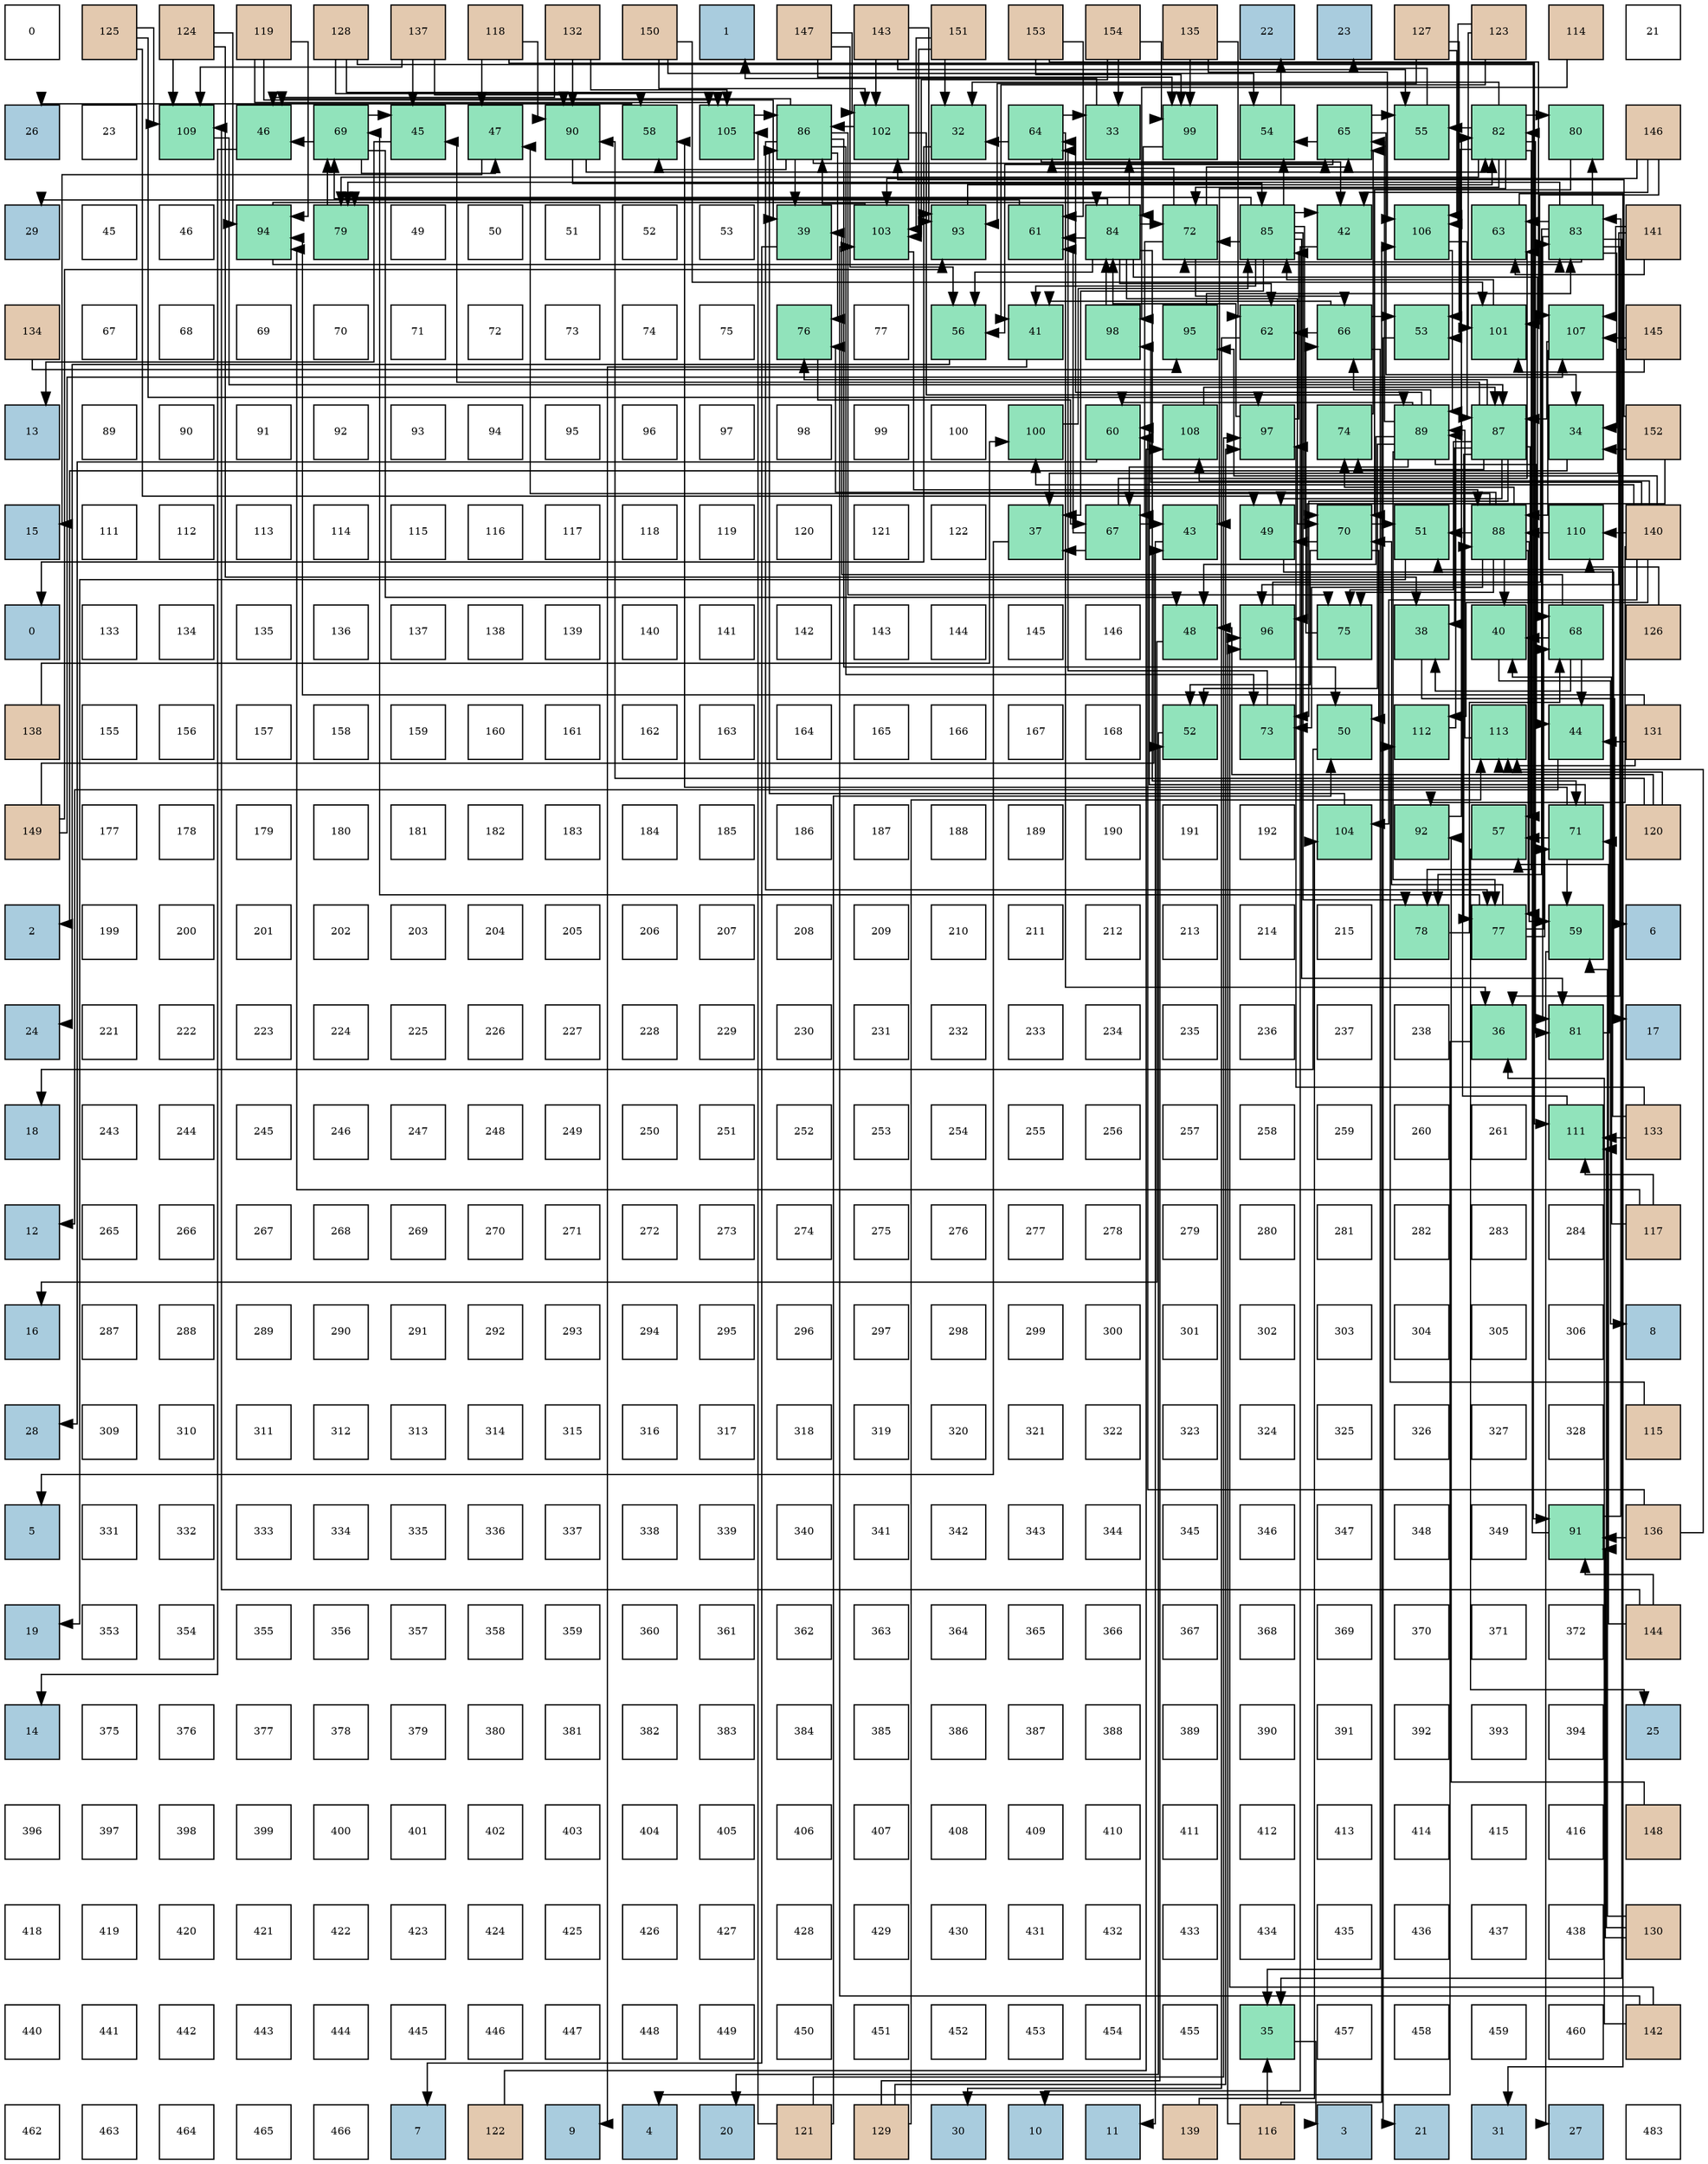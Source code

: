 digraph layout{
 rankdir=TB;
 splines=ortho;
 node [style=filled shape=square fixedsize=true width=0.6];
0[label="0", fontsize=8, fillcolor="#ffffff"];
1[label="125", fontsize=8, fillcolor="#e3c9af"];
2[label="124", fontsize=8, fillcolor="#e3c9af"];
3[label="119", fontsize=8, fillcolor="#e3c9af"];
4[label="128", fontsize=8, fillcolor="#e3c9af"];
5[label="137", fontsize=8, fillcolor="#e3c9af"];
6[label="118", fontsize=8, fillcolor="#e3c9af"];
7[label="132", fontsize=8, fillcolor="#e3c9af"];
8[label="150", fontsize=8, fillcolor="#e3c9af"];
9[label="1", fontsize=8, fillcolor="#a9ccde"];
10[label="147", fontsize=8, fillcolor="#e3c9af"];
11[label="143", fontsize=8, fillcolor="#e3c9af"];
12[label="151", fontsize=8, fillcolor="#e3c9af"];
13[label="153", fontsize=8, fillcolor="#e3c9af"];
14[label="154", fontsize=8, fillcolor="#e3c9af"];
15[label="135", fontsize=8, fillcolor="#e3c9af"];
16[label="22", fontsize=8, fillcolor="#a9ccde"];
17[label="23", fontsize=8, fillcolor="#a9ccde"];
18[label="127", fontsize=8, fillcolor="#e3c9af"];
19[label="123", fontsize=8, fillcolor="#e3c9af"];
20[label="114", fontsize=8, fillcolor="#e3c9af"];
21[label="21", fontsize=8, fillcolor="#ffffff"];
22[label="26", fontsize=8, fillcolor="#a9ccde"];
23[label="23", fontsize=8, fillcolor="#ffffff"];
24[label="109", fontsize=8, fillcolor="#91e3bb"];
25[label="46", fontsize=8, fillcolor="#91e3bb"];
26[label="69", fontsize=8, fillcolor="#91e3bb"];
27[label="45", fontsize=8, fillcolor="#91e3bb"];
28[label="47", fontsize=8, fillcolor="#91e3bb"];
29[label="90", fontsize=8, fillcolor="#91e3bb"];
30[label="58", fontsize=8, fillcolor="#91e3bb"];
31[label="105", fontsize=8, fillcolor="#91e3bb"];
32[label="86", fontsize=8, fillcolor="#91e3bb"];
33[label="102", fontsize=8, fillcolor="#91e3bb"];
34[label="32", fontsize=8, fillcolor="#91e3bb"];
35[label="64", fontsize=8, fillcolor="#91e3bb"];
36[label="33", fontsize=8, fillcolor="#91e3bb"];
37[label="99", fontsize=8, fillcolor="#91e3bb"];
38[label="54", fontsize=8, fillcolor="#91e3bb"];
39[label="65", fontsize=8, fillcolor="#91e3bb"];
40[label="55", fontsize=8, fillcolor="#91e3bb"];
41[label="82", fontsize=8, fillcolor="#91e3bb"];
42[label="80", fontsize=8, fillcolor="#91e3bb"];
43[label="146", fontsize=8, fillcolor="#e3c9af"];
44[label="29", fontsize=8, fillcolor="#a9ccde"];
45[label="45", fontsize=8, fillcolor="#ffffff"];
46[label="46", fontsize=8, fillcolor="#ffffff"];
47[label="94", fontsize=8, fillcolor="#91e3bb"];
48[label="79", fontsize=8, fillcolor="#91e3bb"];
49[label="49", fontsize=8, fillcolor="#ffffff"];
50[label="50", fontsize=8, fillcolor="#ffffff"];
51[label="51", fontsize=8, fillcolor="#ffffff"];
52[label="52", fontsize=8, fillcolor="#ffffff"];
53[label="53", fontsize=8, fillcolor="#ffffff"];
54[label="39", fontsize=8, fillcolor="#91e3bb"];
55[label="103", fontsize=8, fillcolor="#91e3bb"];
56[label="93", fontsize=8, fillcolor="#91e3bb"];
57[label="61", fontsize=8, fillcolor="#91e3bb"];
58[label="84", fontsize=8, fillcolor="#91e3bb"];
59[label="72", fontsize=8, fillcolor="#91e3bb"];
60[label="85", fontsize=8, fillcolor="#91e3bb"];
61[label="42", fontsize=8, fillcolor="#91e3bb"];
62[label="106", fontsize=8, fillcolor="#91e3bb"];
63[label="63", fontsize=8, fillcolor="#91e3bb"];
64[label="83", fontsize=8, fillcolor="#91e3bb"];
65[label="141", fontsize=8, fillcolor="#e3c9af"];
66[label="134", fontsize=8, fillcolor="#e3c9af"];
67[label="67", fontsize=8, fillcolor="#ffffff"];
68[label="68", fontsize=8, fillcolor="#ffffff"];
69[label="69", fontsize=8, fillcolor="#ffffff"];
70[label="70", fontsize=8, fillcolor="#ffffff"];
71[label="71", fontsize=8, fillcolor="#ffffff"];
72[label="72", fontsize=8, fillcolor="#ffffff"];
73[label="73", fontsize=8, fillcolor="#ffffff"];
74[label="74", fontsize=8, fillcolor="#ffffff"];
75[label="75", fontsize=8, fillcolor="#ffffff"];
76[label="76", fontsize=8, fillcolor="#91e3bb"];
77[label="77", fontsize=8, fillcolor="#ffffff"];
78[label="56", fontsize=8, fillcolor="#91e3bb"];
79[label="41", fontsize=8, fillcolor="#91e3bb"];
80[label="98", fontsize=8, fillcolor="#91e3bb"];
81[label="95", fontsize=8, fillcolor="#91e3bb"];
82[label="62", fontsize=8, fillcolor="#91e3bb"];
83[label="66", fontsize=8, fillcolor="#91e3bb"];
84[label="53", fontsize=8, fillcolor="#91e3bb"];
85[label="101", fontsize=8, fillcolor="#91e3bb"];
86[label="107", fontsize=8, fillcolor="#91e3bb"];
87[label="145", fontsize=8, fillcolor="#e3c9af"];
88[label="13", fontsize=8, fillcolor="#a9ccde"];
89[label="89", fontsize=8, fillcolor="#ffffff"];
90[label="90", fontsize=8, fillcolor="#ffffff"];
91[label="91", fontsize=8, fillcolor="#ffffff"];
92[label="92", fontsize=8, fillcolor="#ffffff"];
93[label="93", fontsize=8, fillcolor="#ffffff"];
94[label="94", fontsize=8, fillcolor="#ffffff"];
95[label="95", fontsize=8, fillcolor="#ffffff"];
96[label="96", fontsize=8, fillcolor="#ffffff"];
97[label="97", fontsize=8, fillcolor="#ffffff"];
98[label="98", fontsize=8, fillcolor="#ffffff"];
99[label="99", fontsize=8, fillcolor="#ffffff"];
100[label="100", fontsize=8, fillcolor="#ffffff"];
101[label="100", fontsize=8, fillcolor="#91e3bb"];
102[label="60", fontsize=8, fillcolor="#91e3bb"];
103[label="108", fontsize=8, fillcolor="#91e3bb"];
104[label="97", fontsize=8, fillcolor="#91e3bb"];
105[label="74", fontsize=8, fillcolor="#91e3bb"];
106[label="89", fontsize=8, fillcolor="#91e3bb"];
107[label="87", fontsize=8, fillcolor="#91e3bb"];
108[label="34", fontsize=8, fillcolor="#91e3bb"];
109[label="152", fontsize=8, fillcolor="#e3c9af"];
110[label="15", fontsize=8, fillcolor="#a9ccde"];
111[label="111", fontsize=8, fillcolor="#ffffff"];
112[label="112", fontsize=8, fillcolor="#ffffff"];
113[label="113", fontsize=8, fillcolor="#ffffff"];
114[label="114", fontsize=8, fillcolor="#ffffff"];
115[label="115", fontsize=8, fillcolor="#ffffff"];
116[label="116", fontsize=8, fillcolor="#ffffff"];
117[label="117", fontsize=8, fillcolor="#ffffff"];
118[label="118", fontsize=8, fillcolor="#ffffff"];
119[label="119", fontsize=8, fillcolor="#ffffff"];
120[label="120", fontsize=8, fillcolor="#ffffff"];
121[label="121", fontsize=8, fillcolor="#ffffff"];
122[label="122", fontsize=8, fillcolor="#ffffff"];
123[label="37", fontsize=8, fillcolor="#91e3bb"];
124[label="67", fontsize=8, fillcolor="#91e3bb"];
125[label="43", fontsize=8, fillcolor="#91e3bb"];
126[label="49", fontsize=8, fillcolor="#91e3bb"];
127[label="70", fontsize=8, fillcolor="#91e3bb"];
128[label="51", fontsize=8, fillcolor="#91e3bb"];
129[label="88", fontsize=8, fillcolor="#91e3bb"];
130[label="110", fontsize=8, fillcolor="#91e3bb"];
131[label="140", fontsize=8, fillcolor="#e3c9af"];
132[label="0", fontsize=8, fillcolor="#a9ccde"];
133[label="133", fontsize=8, fillcolor="#ffffff"];
134[label="134", fontsize=8, fillcolor="#ffffff"];
135[label="135", fontsize=8, fillcolor="#ffffff"];
136[label="136", fontsize=8, fillcolor="#ffffff"];
137[label="137", fontsize=8, fillcolor="#ffffff"];
138[label="138", fontsize=8, fillcolor="#ffffff"];
139[label="139", fontsize=8, fillcolor="#ffffff"];
140[label="140", fontsize=8, fillcolor="#ffffff"];
141[label="141", fontsize=8, fillcolor="#ffffff"];
142[label="142", fontsize=8, fillcolor="#ffffff"];
143[label="143", fontsize=8, fillcolor="#ffffff"];
144[label="144", fontsize=8, fillcolor="#ffffff"];
145[label="145", fontsize=8, fillcolor="#ffffff"];
146[label="146", fontsize=8, fillcolor="#ffffff"];
147[label="48", fontsize=8, fillcolor="#91e3bb"];
148[label="96", fontsize=8, fillcolor="#91e3bb"];
149[label="75", fontsize=8, fillcolor="#91e3bb"];
150[label="38", fontsize=8, fillcolor="#91e3bb"];
151[label="40", fontsize=8, fillcolor="#91e3bb"];
152[label="68", fontsize=8, fillcolor="#91e3bb"];
153[label="126", fontsize=8, fillcolor="#e3c9af"];
154[label="138", fontsize=8, fillcolor="#e3c9af"];
155[label="155", fontsize=8, fillcolor="#ffffff"];
156[label="156", fontsize=8, fillcolor="#ffffff"];
157[label="157", fontsize=8, fillcolor="#ffffff"];
158[label="158", fontsize=8, fillcolor="#ffffff"];
159[label="159", fontsize=8, fillcolor="#ffffff"];
160[label="160", fontsize=8, fillcolor="#ffffff"];
161[label="161", fontsize=8, fillcolor="#ffffff"];
162[label="162", fontsize=8, fillcolor="#ffffff"];
163[label="163", fontsize=8, fillcolor="#ffffff"];
164[label="164", fontsize=8, fillcolor="#ffffff"];
165[label="165", fontsize=8, fillcolor="#ffffff"];
166[label="166", fontsize=8, fillcolor="#ffffff"];
167[label="167", fontsize=8, fillcolor="#ffffff"];
168[label="168", fontsize=8, fillcolor="#ffffff"];
169[label="52", fontsize=8, fillcolor="#91e3bb"];
170[label="73", fontsize=8, fillcolor="#91e3bb"];
171[label="50", fontsize=8, fillcolor="#91e3bb"];
172[label="112", fontsize=8, fillcolor="#91e3bb"];
173[label="113", fontsize=8, fillcolor="#91e3bb"];
174[label="44", fontsize=8, fillcolor="#91e3bb"];
175[label="131", fontsize=8, fillcolor="#e3c9af"];
176[label="149", fontsize=8, fillcolor="#e3c9af"];
177[label="177", fontsize=8, fillcolor="#ffffff"];
178[label="178", fontsize=8, fillcolor="#ffffff"];
179[label="179", fontsize=8, fillcolor="#ffffff"];
180[label="180", fontsize=8, fillcolor="#ffffff"];
181[label="181", fontsize=8, fillcolor="#ffffff"];
182[label="182", fontsize=8, fillcolor="#ffffff"];
183[label="183", fontsize=8, fillcolor="#ffffff"];
184[label="184", fontsize=8, fillcolor="#ffffff"];
185[label="185", fontsize=8, fillcolor="#ffffff"];
186[label="186", fontsize=8, fillcolor="#ffffff"];
187[label="187", fontsize=8, fillcolor="#ffffff"];
188[label="188", fontsize=8, fillcolor="#ffffff"];
189[label="189", fontsize=8, fillcolor="#ffffff"];
190[label="190", fontsize=8, fillcolor="#ffffff"];
191[label="191", fontsize=8, fillcolor="#ffffff"];
192[label="192", fontsize=8, fillcolor="#ffffff"];
193[label="104", fontsize=8, fillcolor="#91e3bb"];
194[label="92", fontsize=8, fillcolor="#91e3bb"];
195[label="57", fontsize=8, fillcolor="#91e3bb"];
196[label="71", fontsize=8, fillcolor="#91e3bb"];
197[label="120", fontsize=8, fillcolor="#e3c9af"];
198[label="2", fontsize=8, fillcolor="#a9ccde"];
199[label="199", fontsize=8, fillcolor="#ffffff"];
200[label="200", fontsize=8, fillcolor="#ffffff"];
201[label="201", fontsize=8, fillcolor="#ffffff"];
202[label="202", fontsize=8, fillcolor="#ffffff"];
203[label="203", fontsize=8, fillcolor="#ffffff"];
204[label="204", fontsize=8, fillcolor="#ffffff"];
205[label="205", fontsize=8, fillcolor="#ffffff"];
206[label="206", fontsize=8, fillcolor="#ffffff"];
207[label="207", fontsize=8, fillcolor="#ffffff"];
208[label="208", fontsize=8, fillcolor="#ffffff"];
209[label="209", fontsize=8, fillcolor="#ffffff"];
210[label="210", fontsize=8, fillcolor="#ffffff"];
211[label="211", fontsize=8, fillcolor="#ffffff"];
212[label="212", fontsize=8, fillcolor="#ffffff"];
213[label="213", fontsize=8, fillcolor="#ffffff"];
214[label="214", fontsize=8, fillcolor="#ffffff"];
215[label="215", fontsize=8, fillcolor="#ffffff"];
216[label="78", fontsize=8, fillcolor="#91e3bb"];
217[label="77", fontsize=8, fillcolor="#91e3bb"];
218[label="59", fontsize=8, fillcolor="#91e3bb"];
219[label="6", fontsize=8, fillcolor="#a9ccde"];
220[label="24", fontsize=8, fillcolor="#a9ccde"];
221[label="221", fontsize=8, fillcolor="#ffffff"];
222[label="222", fontsize=8, fillcolor="#ffffff"];
223[label="223", fontsize=8, fillcolor="#ffffff"];
224[label="224", fontsize=8, fillcolor="#ffffff"];
225[label="225", fontsize=8, fillcolor="#ffffff"];
226[label="226", fontsize=8, fillcolor="#ffffff"];
227[label="227", fontsize=8, fillcolor="#ffffff"];
228[label="228", fontsize=8, fillcolor="#ffffff"];
229[label="229", fontsize=8, fillcolor="#ffffff"];
230[label="230", fontsize=8, fillcolor="#ffffff"];
231[label="231", fontsize=8, fillcolor="#ffffff"];
232[label="232", fontsize=8, fillcolor="#ffffff"];
233[label="233", fontsize=8, fillcolor="#ffffff"];
234[label="234", fontsize=8, fillcolor="#ffffff"];
235[label="235", fontsize=8, fillcolor="#ffffff"];
236[label="236", fontsize=8, fillcolor="#ffffff"];
237[label="237", fontsize=8, fillcolor="#ffffff"];
238[label="238", fontsize=8, fillcolor="#ffffff"];
239[label="36", fontsize=8, fillcolor="#91e3bb"];
240[label="81", fontsize=8, fillcolor="#91e3bb"];
241[label="17", fontsize=8, fillcolor="#a9ccde"];
242[label="18", fontsize=8, fillcolor="#a9ccde"];
243[label="243", fontsize=8, fillcolor="#ffffff"];
244[label="244", fontsize=8, fillcolor="#ffffff"];
245[label="245", fontsize=8, fillcolor="#ffffff"];
246[label="246", fontsize=8, fillcolor="#ffffff"];
247[label="247", fontsize=8, fillcolor="#ffffff"];
248[label="248", fontsize=8, fillcolor="#ffffff"];
249[label="249", fontsize=8, fillcolor="#ffffff"];
250[label="250", fontsize=8, fillcolor="#ffffff"];
251[label="251", fontsize=8, fillcolor="#ffffff"];
252[label="252", fontsize=8, fillcolor="#ffffff"];
253[label="253", fontsize=8, fillcolor="#ffffff"];
254[label="254", fontsize=8, fillcolor="#ffffff"];
255[label="255", fontsize=8, fillcolor="#ffffff"];
256[label="256", fontsize=8, fillcolor="#ffffff"];
257[label="257", fontsize=8, fillcolor="#ffffff"];
258[label="258", fontsize=8, fillcolor="#ffffff"];
259[label="259", fontsize=8, fillcolor="#ffffff"];
260[label="260", fontsize=8, fillcolor="#ffffff"];
261[label="261", fontsize=8, fillcolor="#ffffff"];
262[label="111", fontsize=8, fillcolor="#91e3bb"];
263[label="133", fontsize=8, fillcolor="#e3c9af"];
264[label="12", fontsize=8, fillcolor="#a9ccde"];
265[label="265", fontsize=8, fillcolor="#ffffff"];
266[label="266", fontsize=8, fillcolor="#ffffff"];
267[label="267", fontsize=8, fillcolor="#ffffff"];
268[label="268", fontsize=8, fillcolor="#ffffff"];
269[label="269", fontsize=8, fillcolor="#ffffff"];
270[label="270", fontsize=8, fillcolor="#ffffff"];
271[label="271", fontsize=8, fillcolor="#ffffff"];
272[label="272", fontsize=8, fillcolor="#ffffff"];
273[label="273", fontsize=8, fillcolor="#ffffff"];
274[label="274", fontsize=8, fillcolor="#ffffff"];
275[label="275", fontsize=8, fillcolor="#ffffff"];
276[label="276", fontsize=8, fillcolor="#ffffff"];
277[label="277", fontsize=8, fillcolor="#ffffff"];
278[label="278", fontsize=8, fillcolor="#ffffff"];
279[label="279", fontsize=8, fillcolor="#ffffff"];
280[label="280", fontsize=8, fillcolor="#ffffff"];
281[label="281", fontsize=8, fillcolor="#ffffff"];
282[label="282", fontsize=8, fillcolor="#ffffff"];
283[label="283", fontsize=8, fillcolor="#ffffff"];
284[label="284", fontsize=8, fillcolor="#ffffff"];
285[label="117", fontsize=8, fillcolor="#e3c9af"];
286[label="16", fontsize=8, fillcolor="#a9ccde"];
287[label="287", fontsize=8, fillcolor="#ffffff"];
288[label="288", fontsize=8, fillcolor="#ffffff"];
289[label="289", fontsize=8, fillcolor="#ffffff"];
290[label="290", fontsize=8, fillcolor="#ffffff"];
291[label="291", fontsize=8, fillcolor="#ffffff"];
292[label="292", fontsize=8, fillcolor="#ffffff"];
293[label="293", fontsize=8, fillcolor="#ffffff"];
294[label="294", fontsize=8, fillcolor="#ffffff"];
295[label="295", fontsize=8, fillcolor="#ffffff"];
296[label="296", fontsize=8, fillcolor="#ffffff"];
297[label="297", fontsize=8, fillcolor="#ffffff"];
298[label="298", fontsize=8, fillcolor="#ffffff"];
299[label="299", fontsize=8, fillcolor="#ffffff"];
300[label="300", fontsize=8, fillcolor="#ffffff"];
301[label="301", fontsize=8, fillcolor="#ffffff"];
302[label="302", fontsize=8, fillcolor="#ffffff"];
303[label="303", fontsize=8, fillcolor="#ffffff"];
304[label="304", fontsize=8, fillcolor="#ffffff"];
305[label="305", fontsize=8, fillcolor="#ffffff"];
306[label="306", fontsize=8, fillcolor="#ffffff"];
307[label="8", fontsize=8, fillcolor="#a9ccde"];
308[label="28", fontsize=8, fillcolor="#a9ccde"];
309[label="309", fontsize=8, fillcolor="#ffffff"];
310[label="310", fontsize=8, fillcolor="#ffffff"];
311[label="311", fontsize=8, fillcolor="#ffffff"];
312[label="312", fontsize=8, fillcolor="#ffffff"];
313[label="313", fontsize=8, fillcolor="#ffffff"];
314[label="314", fontsize=8, fillcolor="#ffffff"];
315[label="315", fontsize=8, fillcolor="#ffffff"];
316[label="316", fontsize=8, fillcolor="#ffffff"];
317[label="317", fontsize=8, fillcolor="#ffffff"];
318[label="318", fontsize=8, fillcolor="#ffffff"];
319[label="319", fontsize=8, fillcolor="#ffffff"];
320[label="320", fontsize=8, fillcolor="#ffffff"];
321[label="321", fontsize=8, fillcolor="#ffffff"];
322[label="322", fontsize=8, fillcolor="#ffffff"];
323[label="323", fontsize=8, fillcolor="#ffffff"];
324[label="324", fontsize=8, fillcolor="#ffffff"];
325[label="325", fontsize=8, fillcolor="#ffffff"];
326[label="326", fontsize=8, fillcolor="#ffffff"];
327[label="327", fontsize=8, fillcolor="#ffffff"];
328[label="328", fontsize=8, fillcolor="#ffffff"];
329[label="115", fontsize=8, fillcolor="#e3c9af"];
330[label="5", fontsize=8, fillcolor="#a9ccde"];
331[label="331", fontsize=8, fillcolor="#ffffff"];
332[label="332", fontsize=8, fillcolor="#ffffff"];
333[label="333", fontsize=8, fillcolor="#ffffff"];
334[label="334", fontsize=8, fillcolor="#ffffff"];
335[label="335", fontsize=8, fillcolor="#ffffff"];
336[label="336", fontsize=8, fillcolor="#ffffff"];
337[label="337", fontsize=8, fillcolor="#ffffff"];
338[label="338", fontsize=8, fillcolor="#ffffff"];
339[label="339", fontsize=8, fillcolor="#ffffff"];
340[label="340", fontsize=8, fillcolor="#ffffff"];
341[label="341", fontsize=8, fillcolor="#ffffff"];
342[label="342", fontsize=8, fillcolor="#ffffff"];
343[label="343", fontsize=8, fillcolor="#ffffff"];
344[label="344", fontsize=8, fillcolor="#ffffff"];
345[label="345", fontsize=8, fillcolor="#ffffff"];
346[label="346", fontsize=8, fillcolor="#ffffff"];
347[label="347", fontsize=8, fillcolor="#ffffff"];
348[label="348", fontsize=8, fillcolor="#ffffff"];
349[label="349", fontsize=8, fillcolor="#ffffff"];
350[label="91", fontsize=8, fillcolor="#91e3bb"];
351[label="136", fontsize=8, fillcolor="#e3c9af"];
352[label="19", fontsize=8, fillcolor="#a9ccde"];
353[label="353", fontsize=8, fillcolor="#ffffff"];
354[label="354", fontsize=8, fillcolor="#ffffff"];
355[label="355", fontsize=8, fillcolor="#ffffff"];
356[label="356", fontsize=8, fillcolor="#ffffff"];
357[label="357", fontsize=8, fillcolor="#ffffff"];
358[label="358", fontsize=8, fillcolor="#ffffff"];
359[label="359", fontsize=8, fillcolor="#ffffff"];
360[label="360", fontsize=8, fillcolor="#ffffff"];
361[label="361", fontsize=8, fillcolor="#ffffff"];
362[label="362", fontsize=8, fillcolor="#ffffff"];
363[label="363", fontsize=8, fillcolor="#ffffff"];
364[label="364", fontsize=8, fillcolor="#ffffff"];
365[label="365", fontsize=8, fillcolor="#ffffff"];
366[label="366", fontsize=8, fillcolor="#ffffff"];
367[label="367", fontsize=8, fillcolor="#ffffff"];
368[label="368", fontsize=8, fillcolor="#ffffff"];
369[label="369", fontsize=8, fillcolor="#ffffff"];
370[label="370", fontsize=8, fillcolor="#ffffff"];
371[label="371", fontsize=8, fillcolor="#ffffff"];
372[label="372", fontsize=8, fillcolor="#ffffff"];
373[label="144", fontsize=8, fillcolor="#e3c9af"];
374[label="14", fontsize=8, fillcolor="#a9ccde"];
375[label="375", fontsize=8, fillcolor="#ffffff"];
376[label="376", fontsize=8, fillcolor="#ffffff"];
377[label="377", fontsize=8, fillcolor="#ffffff"];
378[label="378", fontsize=8, fillcolor="#ffffff"];
379[label="379", fontsize=8, fillcolor="#ffffff"];
380[label="380", fontsize=8, fillcolor="#ffffff"];
381[label="381", fontsize=8, fillcolor="#ffffff"];
382[label="382", fontsize=8, fillcolor="#ffffff"];
383[label="383", fontsize=8, fillcolor="#ffffff"];
384[label="384", fontsize=8, fillcolor="#ffffff"];
385[label="385", fontsize=8, fillcolor="#ffffff"];
386[label="386", fontsize=8, fillcolor="#ffffff"];
387[label="387", fontsize=8, fillcolor="#ffffff"];
388[label="388", fontsize=8, fillcolor="#ffffff"];
389[label="389", fontsize=8, fillcolor="#ffffff"];
390[label="390", fontsize=8, fillcolor="#ffffff"];
391[label="391", fontsize=8, fillcolor="#ffffff"];
392[label="392", fontsize=8, fillcolor="#ffffff"];
393[label="393", fontsize=8, fillcolor="#ffffff"];
394[label="394", fontsize=8, fillcolor="#ffffff"];
395[label="25", fontsize=8, fillcolor="#a9ccde"];
396[label="396", fontsize=8, fillcolor="#ffffff"];
397[label="397", fontsize=8, fillcolor="#ffffff"];
398[label="398", fontsize=8, fillcolor="#ffffff"];
399[label="399", fontsize=8, fillcolor="#ffffff"];
400[label="400", fontsize=8, fillcolor="#ffffff"];
401[label="401", fontsize=8, fillcolor="#ffffff"];
402[label="402", fontsize=8, fillcolor="#ffffff"];
403[label="403", fontsize=8, fillcolor="#ffffff"];
404[label="404", fontsize=8, fillcolor="#ffffff"];
405[label="405", fontsize=8, fillcolor="#ffffff"];
406[label="406", fontsize=8, fillcolor="#ffffff"];
407[label="407", fontsize=8, fillcolor="#ffffff"];
408[label="408", fontsize=8, fillcolor="#ffffff"];
409[label="409", fontsize=8, fillcolor="#ffffff"];
410[label="410", fontsize=8, fillcolor="#ffffff"];
411[label="411", fontsize=8, fillcolor="#ffffff"];
412[label="412", fontsize=8, fillcolor="#ffffff"];
413[label="413", fontsize=8, fillcolor="#ffffff"];
414[label="414", fontsize=8, fillcolor="#ffffff"];
415[label="415", fontsize=8, fillcolor="#ffffff"];
416[label="416", fontsize=8, fillcolor="#ffffff"];
417[label="148", fontsize=8, fillcolor="#e3c9af"];
418[label="418", fontsize=8, fillcolor="#ffffff"];
419[label="419", fontsize=8, fillcolor="#ffffff"];
420[label="420", fontsize=8, fillcolor="#ffffff"];
421[label="421", fontsize=8, fillcolor="#ffffff"];
422[label="422", fontsize=8, fillcolor="#ffffff"];
423[label="423", fontsize=8, fillcolor="#ffffff"];
424[label="424", fontsize=8, fillcolor="#ffffff"];
425[label="425", fontsize=8, fillcolor="#ffffff"];
426[label="426", fontsize=8, fillcolor="#ffffff"];
427[label="427", fontsize=8, fillcolor="#ffffff"];
428[label="428", fontsize=8, fillcolor="#ffffff"];
429[label="429", fontsize=8, fillcolor="#ffffff"];
430[label="430", fontsize=8, fillcolor="#ffffff"];
431[label="431", fontsize=8, fillcolor="#ffffff"];
432[label="432", fontsize=8, fillcolor="#ffffff"];
433[label="433", fontsize=8, fillcolor="#ffffff"];
434[label="434", fontsize=8, fillcolor="#ffffff"];
435[label="435", fontsize=8, fillcolor="#ffffff"];
436[label="436", fontsize=8, fillcolor="#ffffff"];
437[label="437", fontsize=8, fillcolor="#ffffff"];
438[label="438", fontsize=8, fillcolor="#ffffff"];
439[label="130", fontsize=8, fillcolor="#e3c9af"];
440[label="440", fontsize=8, fillcolor="#ffffff"];
441[label="441", fontsize=8, fillcolor="#ffffff"];
442[label="442", fontsize=8, fillcolor="#ffffff"];
443[label="443", fontsize=8, fillcolor="#ffffff"];
444[label="444", fontsize=8, fillcolor="#ffffff"];
445[label="445", fontsize=8, fillcolor="#ffffff"];
446[label="446", fontsize=8, fillcolor="#ffffff"];
447[label="447", fontsize=8, fillcolor="#ffffff"];
448[label="448", fontsize=8, fillcolor="#ffffff"];
449[label="449", fontsize=8, fillcolor="#ffffff"];
450[label="450", fontsize=8, fillcolor="#ffffff"];
451[label="451", fontsize=8, fillcolor="#ffffff"];
452[label="452", fontsize=8, fillcolor="#ffffff"];
453[label="453", fontsize=8, fillcolor="#ffffff"];
454[label="454", fontsize=8, fillcolor="#ffffff"];
455[label="455", fontsize=8, fillcolor="#ffffff"];
456[label="35", fontsize=8, fillcolor="#91e3bb"];
457[label="457", fontsize=8, fillcolor="#ffffff"];
458[label="458", fontsize=8, fillcolor="#ffffff"];
459[label="459", fontsize=8, fillcolor="#ffffff"];
460[label="460", fontsize=8, fillcolor="#ffffff"];
461[label="142", fontsize=8, fillcolor="#e3c9af"];
462[label="462", fontsize=8, fillcolor="#ffffff"];
463[label="463", fontsize=8, fillcolor="#ffffff"];
464[label="464", fontsize=8, fillcolor="#ffffff"];
465[label="465", fontsize=8, fillcolor="#ffffff"];
466[label="466", fontsize=8, fillcolor="#ffffff"];
467[label="7", fontsize=8, fillcolor="#a9ccde"];
468[label="122", fontsize=8, fillcolor="#e3c9af"];
469[label="9", fontsize=8, fillcolor="#a9ccde"];
470[label="4", fontsize=8, fillcolor="#a9ccde"];
471[label="20", fontsize=8, fillcolor="#a9ccde"];
472[label="121", fontsize=8, fillcolor="#e3c9af"];
473[label="129", fontsize=8, fillcolor="#e3c9af"];
474[label="30", fontsize=8, fillcolor="#a9ccde"];
475[label="10", fontsize=8, fillcolor="#a9ccde"];
476[label="11", fontsize=8, fillcolor="#a9ccde"];
477[label="139", fontsize=8, fillcolor="#e3c9af"];
478[label="116", fontsize=8, fillcolor="#e3c9af"];
479[label="3", fontsize=8, fillcolor="#a9ccde"];
480[label="21", fontsize=8, fillcolor="#a9ccde"];
481[label="31", fontsize=8, fillcolor="#a9ccde"];
482[label="27", fontsize=8, fillcolor="#a9ccde"];
483[label="483", fontsize=8, fillcolor="#ffffff"];
edge [constraint=false, style=vis];34 -> 132;
36 -> 9;
108 -> 198;
456 -> 479;
239 -> 470;
123 -> 330;
150 -> 219;
54 -> 467;
151 -> 307;
79 -> 469;
61 -> 475;
125 -> 476;
174 -> 264;
27 -> 88;
25 -> 374;
28 -> 110;
147 -> 286;
126 -> 241;
171 -> 242;
128 -> 352;
169 -> 471;
84 -> 480;
38 -> 16;
40 -> 17;
78 -> 220;
195 -> 395;
30 -> 22;
218 -> 482;
102 -> 308;
57 -> 44;
82 -> 474;
63 -> 481;
35 -> 34;
35 -> 36;
35 -> 239;
35 -> 61;
39 -> 108;
39 -> 38;
39 -> 40;
39 -> 78;
83 -> 456;
83 -> 79;
83 -> 84;
83 -> 82;
124 -> 123;
124 -> 125;
124 -> 57;
124 -> 63;
152 -> 150;
152 -> 54;
152 -> 151;
152 -> 174;
26 -> 27;
26 -> 25;
26 -> 28;
26 -> 147;
127 -> 126;
127 -> 171;
127 -> 128;
127 -> 169;
196 -> 195;
196 -> 30;
196 -> 218;
196 -> 102;
59 -> 35;
59 -> 39;
59 -> 83;
59 -> 124;
170 -> 35;
105 -> 39;
149 -> 83;
76 -> 124;
217 -> 152;
217 -> 26;
217 -> 127;
217 -> 196;
216 -> 152;
48 -> 26;
42 -> 127;
240 -> 196;
41 -> 34;
41 -> 125;
41 -> 84;
41 -> 40;
41 -> 59;
41 -> 216;
41 -> 48;
41 -> 42;
41 -> 240;
64 -> 108;
64 -> 456;
64 -> 239;
64 -> 63;
64 -> 59;
64 -> 216;
64 -> 48;
64 -> 42;
64 -> 240;
58 -> 36;
58 -> 78;
58 -> 57;
58 -> 82;
58 -> 152;
58 -> 26;
58 -> 127;
58 -> 196;
58 -> 59;
60 -> 123;
60 -> 79;
60 -> 61;
60 -> 38;
60 -> 127;
60 -> 59;
60 -> 216;
60 -> 48;
60 -> 240;
32 -> 54;
32 -> 25;
32 -> 171;
32 -> 30;
32 -> 39;
32 -> 170;
32 -> 149;
32 -> 76;
32 -> 217;
107 -> 150;
107 -> 27;
107 -> 126;
107 -> 195;
107 -> 170;
107 -> 105;
107 -> 149;
107 -> 76;
107 -> 217;
129 -> 151;
129 -> 28;
129 -> 128;
129 -> 218;
129 -> 170;
129 -> 105;
129 -> 149;
129 -> 76;
129 -> 217;
106 -> 174;
106 -> 147;
106 -> 169;
106 -> 102;
106 -> 35;
106 -> 39;
106 -> 83;
106 -> 124;
106 -> 217;
29 -> 41;
29 -> 60;
350 -> 41;
350 -> 64;
194 -> 41;
56 -> 41;
47 -> 64;
47 -> 58;
81 -> 64;
148 -> 64;
104 -> 58;
104 -> 60;
80 -> 58;
37 -> 58;
101 -> 60;
85 -> 60;
33 -> 32;
33 -> 106;
55 -> 32;
55 -> 129;
193 -> 32;
31 -> 32;
62 -> 107;
62 -> 106;
86 -> 107;
86 -> 129;
103 -> 107;
24 -> 107;
130 -> 129;
262 -> 129;
172 -> 106;
173 -> 106;
20 -> 80;
329 -> 172;
478 -> 456;
478 -> 148;
478 -> 62;
285 -> 151;
285 -> 47;
285 -> 262;
6 -> 28;
6 -> 29;
6 -> 262;
3 -> 54;
3 -> 47;
3 -> 31;
197 -> 147;
197 -> 29;
197 -> 173;
472 -> 171;
472 -> 104;
472 -> 31;
468 -> 103;
19 -> 79;
19 -> 85;
19 -> 62;
2 -> 150;
2 -> 47;
2 -> 24;
1 -> 126;
1 -> 104;
1 -> 24;
153 -> 130;
18 -> 84;
18 -> 56;
18 -> 62;
4 -> 30;
4 -> 350;
4 -> 31;
473 -> 169;
473 -> 104;
473 -> 173;
439 -> 218;
439 -> 350;
439 -> 262;
175 -> 174;
175 -> 47;
175 -> 173;
7 -> 25;
7 -> 29;
7 -> 31;
263 -> 128;
263 -> 104;
263 -> 262;
66 -> 81;
15 -> 82;
15 -> 37;
15 -> 62;
351 -> 102;
351 -> 350;
351 -> 173;
5 -> 27;
5 -> 29;
5 -> 24;
154 -> 101;
477 -> 193;
131 -> 194;
131 -> 81;
131 -> 80;
131 -> 101;
131 -> 193;
131 -> 103;
131 -> 130;
131 -> 172;
65 -> 63;
65 -> 148;
65 -> 86;
461 -> 239;
461 -> 148;
461 -> 55;
11 -> 40;
11 -> 56;
11 -> 33;
373 -> 195;
373 -> 350;
373 -> 24;
87 -> 123;
87 -> 85;
87 -> 86;
43 -> 61;
43 -> 85;
43 -> 55;
10 -> 78;
10 -> 37;
10 -> 33;
417 -> 194;
176 -> 125;
176 -> 56;
176 -> 86;
8 -> 38;
8 -> 85;
8 -> 33;
12 -> 34;
12 -> 56;
12 -> 55;
109 -> 108;
109 -> 148;
109 -> 33;
13 -> 57;
13 -> 37;
13 -> 86;
14 -> 36;
14 -> 37;
14 -> 55;
edge [constraint=true, style=invis];
0 -> 22 -> 44 -> 66 -> 88 -> 110 -> 132 -> 154 -> 176 -> 198 -> 220 -> 242 -> 264 -> 286 -> 308 -> 330 -> 352 -> 374 -> 396 -> 418 -> 440 -> 462;
1 -> 23 -> 45 -> 67 -> 89 -> 111 -> 133 -> 155 -> 177 -> 199 -> 221 -> 243 -> 265 -> 287 -> 309 -> 331 -> 353 -> 375 -> 397 -> 419 -> 441 -> 463;
2 -> 24 -> 46 -> 68 -> 90 -> 112 -> 134 -> 156 -> 178 -> 200 -> 222 -> 244 -> 266 -> 288 -> 310 -> 332 -> 354 -> 376 -> 398 -> 420 -> 442 -> 464;
3 -> 25 -> 47 -> 69 -> 91 -> 113 -> 135 -> 157 -> 179 -> 201 -> 223 -> 245 -> 267 -> 289 -> 311 -> 333 -> 355 -> 377 -> 399 -> 421 -> 443 -> 465;
4 -> 26 -> 48 -> 70 -> 92 -> 114 -> 136 -> 158 -> 180 -> 202 -> 224 -> 246 -> 268 -> 290 -> 312 -> 334 -> 356 -> 378 -> 400 -> 422 -> 444 -> 466;
5 -> 27 -> 49 -> 71 -> 93 -> 115 -> 137 -> 159 -> 181 -> 203 -> 225 -> 247 -> 269 -> 291 -> 313 -> 335 -> 357 -> 379 -> 401 -> 423 -> 445 -> 467;
6 -> 28 -> 50 -> 72 -> 94 -> 116 -> 138 -> 160 -> 182 -> 204 -> 226 -> 248 -> 270 -> 292 -> 314 -> 336 -> 358 -> 380 -> 402 -> 424 -> 446 -> 468;
7 -> 29 -> 51 -> 73 -> 95 -> 117 -> 139 -> 161 -> 183 -> 205 -> 227 -> 249 -> 271 -> 293 -> 315 -> 337 -> 359 -> 381 -> 403 -> 425 -> 447 -> 469;
8 -> 30 -> 52 -> 74 -> 96 -> 118 -> 140 -> 162 -> 184 -> 206 -> 228 -> 250 -> 272 -> 294 -> 316 -> 338 -> 360 -> 382 -> 404 -> 426 -> 448 -> 470;
9 -> 31 -> 53 -> 75 -> 97 -> 119 -> 141 -> 163 -> 185 -> 207 -> 229 -> 251 -> 273 -> 295 -> 317 -> 339 -> 361 -> 383 -> 405 -> 427 -> 449 -> 471;
10 -> 32 -> 54 -> 76 -> 98 -> 120 -> 142 -> 164 -> 186 -> 208 -> 230 -> 252 -> 274 -> 296 -> 318 -> 340 -> 362 -> 384 -> 406 -> 428 -> 450 -> 472;
11 -> 33 -> 55 -> 77 -> 99 -> 121 -> 143 -> 165 -> 187 -> 209 -> 231 -> 253 -> 275 -> 297 -> 319 -> 341 -> 363 -> 385 -> 407 -> 429 -> 451 -> 473;
12 -> 34 -> 56 -> 78 -> 100 -> 122 -> 144 -> 166 -> 188 -> 210 -> 232 -> 254 -> 276 -> 298 -> 320 -> 342 -> 364 -> 386 -> 408 -> 430 -> 452 -> 474;
13 -> 35 -> 57 -> 79 -> 101 -> 123 -> 145 -> 167 -> 189 -> 211 -> 233 -> 255 -> 277 -> 299 -> 321 -> 343 -> 365 -> 387 -> 409 -> 431 -> 453 -> 475;
14 -> 36 -> 58 -> 80 -> 102 -> 124 -> 146 -> 168 -> 190 -> 212 -> 234 -> 256 -> 278 -> 300 -> 322 -> 344 -> 366 -> 388 -> 410 -> 432 -> 454 -> 476;
15 -> 37 -> 59 -> 81 -> 103 -> 125 -> 147 -> 169 -> 191 -> 213 -> 235 -> 257 -> 279 -> 301 -> 323 -> 345 -> 367 -> 389 -> 411 -> 433 -> 455 -> 477;
16 -> 38 -> 60 -> 82 -> 104 -> 126 -> 148 -> 170 -> 192 -> 214 -> 236 -> 258 -> 280 -> 302 -> 324 -> 346 -> 368 -> 390 -> 412 -> 434 -> 456 -> 478;
17 -> 39 -> 61 -> 83 -> 105 -> 127 -> 149 -> 171 -> 193 -> 215 -> 237 -> 259 -> 281 -> 303 -> 325 -> 347 -> 369 -> 391 -> 413 -> 435 -> 457 -> 479;
18 -> 40 -> 62 -> 84 -> 106 -> 128 -> 150 -> 172 -> 194 -> 216 -> 238 -> 260 -> 282 -> 304 -> 326 -> 348 -> 370 -> 392 -> 414 -> 436 -> 458 -> 480;
19 -> 41 -> 63 -> 85 -> 107 -> 129 -> 151 -> 173 -> 195 -> 217 -> 239 -> 261 -> 283 -> 305 -> 327 -> 349 -> 371 -> 393 -> 415 -> 437 -> 459 -> 481;
20 -> 42 -> 64 -> 86 -> 108 -> 130 -> 152 -> 174 -> 196 -> 218 -> 240 -> 262 -> 284 -> 306 -> 328 -> 350 -> 372 -> 394 -> 416 -> 438 -> 460 -> 482;
21 -> 43 -> 65 -> 87 -> 109 -> 131 -> 153 -> 175 -> 197 -> 219 -> 241 -> 263 -> 285 -> 307 -> 329 -> 351 -> 373 -> 395 -> 417 -> 439 -> 461 -> 483;
rank = same {0 -> 1 -> 2 -> 3 -> 4 -> 5 -> 6 -> 7 -> 8 -> 9 -> 10 -> 11 -> 12 -> 13 -> 14 -> 15 -> 16 -> 17 -> 18 -> 19 -> 20 -> 21};
rank = same {22 -> 23 -> 24 -> 25 -> 26 -> 27 -> 28 -> 29 -> 30 -> 31 -> 32 -> 33 -> 34 -> 35 -> 36 -> 37 -> 38 -> 39 -> 40 -> 41 -> 42 -> 43};
rank = same {44 -> 45 -> 46 -> 47 -> 48 -> 49 -> 50 -> 51 -> 52 -> 53 -> 54 -> 55 -> 56 -> 57 -> 58 -> 59 -> 60 -> 61 -> 62 -> 63 -> 64 -> 65};
rank = same {66 -> 67 -> 68 -> 69 -> 70 -> 71 -> 72 -> 73 -> 74 -> 75 -> 76 -> 77 -> 78 -> 79 -> 80 -> 81 -> 82 -> 83 -> 84 -> 85 -> 86 -> 87};
rank = same {88 -> 89 -> 90 -> 91 -> 92 -> 93 -> 94 -> 95 -> 96 -> 97 -> 98 -> 99 -> 100 -> 101 -> 102 -> 103 -> 104 -> 105 -> 106 -> 107 -> 108 -> 109};
rank = same {110 -> 111 -> 112 -> 113 -> 114 -> 115 -> 116 -> 117 -> 118 -> 119 -> 120 -> 121 -> 122 -> 123 -> 124 -> 125 -> 126 -> 127 -> 128 -> 129 -> 130 -> 131};
rank = same {132 -> 133 -> 134 -> 135 -> 136 -> 137 -> 138 -> 139 -> 140 -> 141 -> 142 -> 143 -> 144 -> 145 -> 146 -> 147 -> 148 -> 149 -> 150 -> 151 -> 152 -> 153};
rank = same {154 -> 155 -> 156 -> 157 -> 158 -> 159 -> 160 -> 161 -> 162 -> 163 -> 164 -> 165 -> 166 -> 167 -> 168 -> 169 -> 170 -> 171 -> 172 -> 173 -> 174 -> 175};
rank = same {176 -> 177 -> 178 -> 179 -> 180 -> 181 -> 182 -> 183 -> 184 -> 185 -> 186 -> 187 -> 188 -> 189 -> 190 -> 191 -> 192 -> 193 -> 194 -> 195 -> 196 -> 197};
rank = same {198 -> 199 -> 200 -> 201 -> 202 -> 203 -> 204 -> 205 -> 206 -> 207 -> 208 -> 209 -> 210 -> 211 -> 212 -> 213 -> 214 -> 215 -> 216 -> 217 -> 218 -> 219};
rank = same {220 -> 221 -> 222 -> 223 -> 224 -> 225 -> 226 -> 227 -> 228 -> 229 -> 230 -> 231 -> 232 -> 233 -> 234 -> 235 -> 236 -> 237 -> 238 -> 239 -> 240 -> 241};
rank = same {242 -> 243 -> 244 -> 245 -> 246 -> 247 -> 248 -> 249 -> 250 -> 251 -> 252 -> 253 -> 254 -> 255 -> 256 -> 257 -> 258 -> 259 -> 260 -> 261 -> 262 -> 263};
rank = same {264 -> 265 -> 266 -> 267 -> 268 -> 269 -> 270 -> 271 -> 272 -> 273 -> 274 -> 275 -> 276 -> 277 -> 278 -> 279 -> 280 -> 281 -> 282 -> 283 -> 284 -> 285};
rank = same {286 -> 287 -> 288 -> 289 -> 290 -> 291 -> 292 -> 293 -> 294 -> 295 -> 296 -> 297 -> 298 -> 299 -> 300 -> 301 -> 302 -> 303 -> 304 -> 305 -> 306 -> 307};
rank = same {308 -> 309 -> 310 -> 311 -> 312 -> 313 -> 314 -> 315 -> 316 -> 317 -> 318 -> 319 -> 320 -> 321 -> 322 -> 323 -> 324 -> 325 -> 326 -> 327 -> 328 -> 329};
rank = same {330 -> 331 -> 332 -> 333 -> 334 -> 335 -> 336 -> 337 -> 338 -> 339 -> 340 -> 341 -> 342 -> 343 -> 344 -> 345 -> 346 -> 347 -> 348 -> 349 -> 350 -> 351};
rank = same {352 -> 353 -> 354 -> 355 -> 356 -> 357 -> 358 -> 359 -> 360 -> 361 -> 362 -> 363 -> 364 -> 365 -> 366 -> 367 -> 368 -> 369 -> 370 -> 371 -> 372 -> 373};
rank = same {374 -> 375 -> 376 -> 377 -> 378 -> 379 -> 380 -> 381 -> 382 -> 383 -> 384 -> 385 -> 386 -> 387 -> 388 -> 389 -> 390 -> 391 -> 392 -> 393 -> 394 -> 395};
rank = same {396 -> 397 -> 398 -> 399 -> 400 -> 401 -> 402 -> 403 -> 404 -> 405 -> 406 -> 407 -> 408 -> 409 -> 410 -> 411 -> 412 -> 413 -> 414 -> 415 -> 416 -> 417};
rank = same {418 -> 419 -> 420 -> 421 -> 422 -> 423 -> 424 -> 425 -> 426 -> 427 -> 428 -> 429 -> 430 -> 431 -> 432 -> 433 -> 434 -> 435 -> 436 -> 437 -> 438 -> 439};
rank = same {440 -> 441 -> 442 -> 443 -> 444 -> 445 -> 446 -> 447 -> 448 -> 449 -> 450 -> 451 -> 452 -> 453 -> 454 -> 455 -> 456 -> 457 -> 458 -> 459 -> 460 -> 461};
rank = same {462 -> 463 -> 464 -> 465 -> 466 -> 467 -> 468 -> 469 -> 470 -> 471 -> 472 -> 473 -> 474 -> 475 -> 476 -> 477 -> 478 -> 479 -> 480 -> 481 -> 482 -> 483};
}